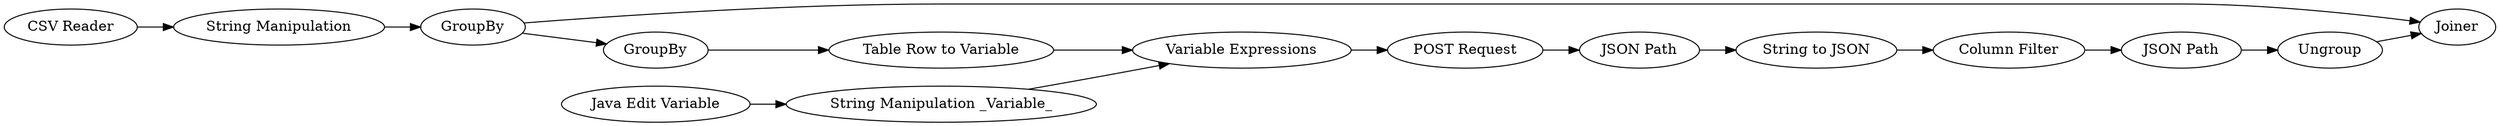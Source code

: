 digraph {
	9 -> 7
	5 -> 8
	12 -> 13
	5 -> 17
	4 -> 5
	8 -> 9
	3 -> 4
	7 -> 11
	16 -> 14
	13 -> 16
	2 -> 6
	15 -> 17
	14 -> 15
	11 -> 12
	6 -> 7
	5 [label=GroupBy]
	16 [label="Column Filter"]
	13 [label="String to JSON"]
	7 [label="Variable Expressions"]
	9 [label="Table Row to Variable"]
	11 [label="POST Request"]
	4 [label="String Manipulation"]
	6 [label="String Manipulation _Variable_"]
	8 [label=GroupBy]
	15 [label=Ungroup]
	14 [label="JSON Path"]
	17 [label=Joiner]
	3 [label="CSV Reader"]
	2 [label="Java Edit Variable"]
	12 [label="JSON Path"]
	rankdir=LR
}
